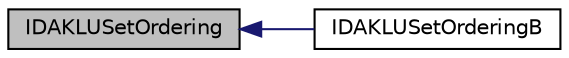 digraph "IDAKLUSetOrdering"
{
  edge [fontname="Helvetica",fontsize="10",labelfontname="Helvetica",labelfontsize="10"];
  node [fontname="Helvetica",fontsize="10",shape=record];
  rankdir="LR";
  Node26 [label="IDAKLUSetOrdering",height=0.2,width=0.4,color="black", fillcolor="grey75", style="filled", fontcolor="black"];
  Node26 -> Node27 [dir="back",color="midnightblue",fontsize="10",style="solid",fontname="Helvetica"];
  Node27 [label="IDAKLUSetOrderingB",height=0.2,width=0.4,color="black", fillcolor="white", style="filled",URL="$d3/dca/idas__klu_8c.html#a9080d9070454c16f519b6e438fe4d3fe"];
}
